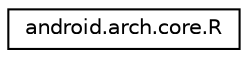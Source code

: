 digraph "Graphical Class Hierarchy"
{
 // LATEX_PDF_SIZE
  edge [fontname="Helvetica",fontsize="10",labelfontname="Helvetica",labelfontsize="10"];
  node [fontname="Helvetica",fontsize="10",shape=record];
  rankdir="LR";
  Node0 [label="android.arch.core.R",height=0.2,width=0.4,color="black", fillcolor="white", style="filled",URL="$classandroid_1_1arch_1_1core_1_1_r.html",tooltip=" "];
}
